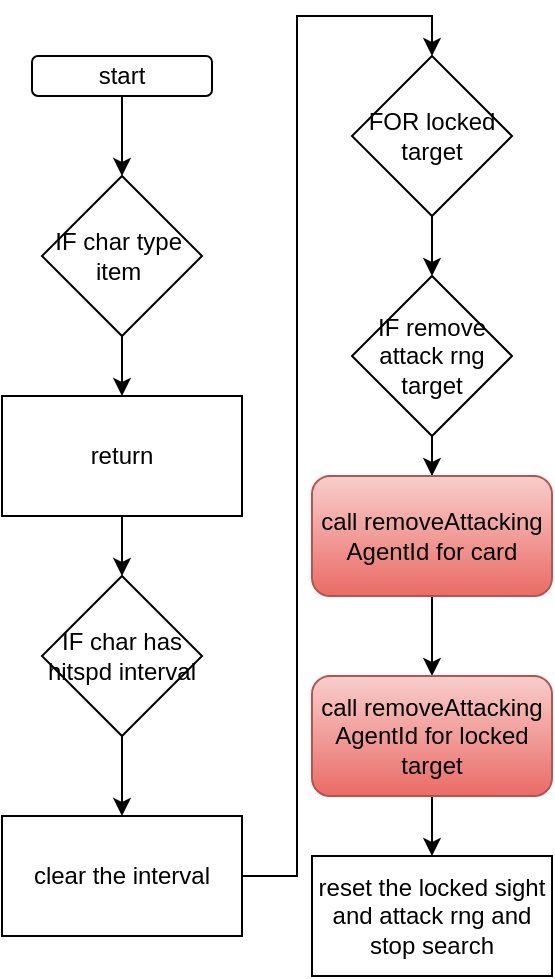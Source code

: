 <mxfile version="17.5.0" type="github">
  <diagram id="E4hHn8Vd6x_6y-gNDKGy" name="Page-1">
    <mxGraphModel dx="1038" dy="579" grid="1" gridSize="10" guides="1" tooltips="1" connect="1" arrows="1" fold="1" page="1" pageScale="1" pageWidth="850" pageHeight="1100" math="0" shadow="0">
      <root>
        <mxCell id="0" />
        <mxCell id="1" parent="0" />
        <mxCell id="kTDRthvxwM3mhpwc_BL1-3" value="" style="edgeStyle=orthogonalEdgeStyle;rounded=0;orthogonalLoop=1;jettySize=auto;html=1;" edge="1" parent="1" source="kTDRthvxwM3mhpwc_BL1-1" target="kTDRthvxwM3mhpwc_BL1-2">
          <mxGeometry relative="1" as="geometry" />
        </mxCell>
        <mxCell id="kTDRthvxwM3mhpwc_BL1-1" value="start" style="rounded=1;whiteSpace=wrap;html=1;" vertex="1" parent="1">
          <mxGeometry x="80" y="30" width="90" height="20" as="geometry" />
        </mxCell>
        <mxCell id="kTDRthvxwM3mhpwc_BL1-5" value="" style="edgeStyle=orthogonalEdgeStyle;rounded=0;orthogonalLoop=1;jettySize=auto;html=1;" edge="1" parent="1" source="kTDRthvxwM3mhpwc_BL1-2" target="kTDRthvxwM3mhpwc_BL1-4">
          <mxGeometry relative="1" as="geometry" />
        </mxCell>
        <mxCell id="kTDRthvxwM3mhpwc_BL1-2" value="IF char type&amp;nbsp;&lt;br&gt;item&amp;nbsp;" style="rhombus;whiteSpace=wrap;html=1;" vertex="1" parent="1">
          <mxGeometry x="85" y="90" width="80" height="80" as="geometry" />
        </mxCell>
        <mxCell id="kTDRthvxwM3mhpwc_BL1-7" value="" style="edgeStyle=orthogonalEdgeStyle;rounded=0;orthogonalLoop=1;jettySize=auto;html=1;" edge="1" parent="1" source="kTDRthvxwM3mhpwc_BL1-4" target="kTDRthvxwM3mhpwc_BL1-6">
          <mxGeometry relative="1" as="geometry" />
        </mxCell>
        <mxCell id="kTDRthvxwM3mhpwc_BL1-4" value="return" style="whiteSpace=wrap;html=1;" vertex="1" parent="1">
          <mxGeometry x="65" y="200" width="120" height="60" as="geometry" />
        </mxCell>
        <mxCell id="kTDRthvxwM3mhpwc_BL1-9" value="" style="edgeStyle=orthogonalEdgeStyle;rounded=0;orthogonalLoop=1;jettySize=auto;html=1;" edge="1" parent="1" source="kTDRthvxwM3mhpwc_BL1-6" target="kTDRthvxwM3mhpwc_BL1-8">
          <mxGeometry relative="1" as="geometry" />
        </mxCell>
        <mxCell id="kTDRthvxwM3mhpwc_BL1-6" value="IF char has hitspd interval" style="rhombus;whiteSpace=wrap;html=1;" vertex="1" parent="1">
          <mxGeometry x="85" y="290" width="80" height="80" as="geometry" />
        </mxCell>
        <mxCell id="kTDRthvxwM3mhpwc_BL1-11" style="edgeStyle=orthogonalEdgeStyle;rounded=0;orthogonalLoop=1;jettySize=auto;html=1;entryX=0.5;entryY=0;entryDx=0;entryDy=0;" edge="1" parent="1" source="kTDRthvxwM3mhpwc_BL1-8" target="kTDRthvxwM3mhpwc_BL1-10">
          <mxGeometry relative="1" as="geometry" />
        </mxCell>
        <mxCell id="kTDRthvxwM3mhpwc_BL1-8" value="clear the interval" style="whiteSpace=wrap;html=1;" vertex="1" parent="1">
          <mxGeometry x="65" y="410" width="120" height="60" as="geometry" />
        </mxCell>
        <mxCell id="kTDRthvxwM3mhpwc_BL1-13" value="" style="edgeStyle=orthogonalEdgeStyle;rounded=0;orthogonalLoop=1;jettySize=auto;html=1;" edge="1" parent="1" source="kTDRthvxwM3mhpwc_BL1-10" target="kTDRthvxwM3mhpwc_BL1-12">
          <mxGeometry relative="1" as="geometry" />
        </mxCell>
        <mxCell id="kTDRthvxwM3mhpwc_BL1-10" value="FOR locked target" style="rhombus;whiteSpace=wrap;html=1;" vertex="1" parent="1">
          <mxGeometry x="240" y="30" width="80" height="80" as="geometry" />
        </mxCell>
        <mxCell id="kTDRthvxwM3mhpwc_BL1-15" value="" style="edgeStyle=orthogonalEdgeStyle;rounded=0;orthogonalLoop=1;jettySize=auto;html=1;" edge="1" parent="1" source="kTDRthvxwM3mhpwc_BL1-12" target="kTDRthvxwM3mhpwc_BL1-14">
          <mxGeometry relative="1" as="geometry" />
        </mxCell>
        <mxCell id="kTDRthvxwM3mhpwc_BL1-12" value="IF remove attack rng target" style="rhombus;whiteSpace=wrap;html=1;" vertex="1" parent="1">
          <mxGeometry x="240" y="140" width="80" height="80" as="geometry" />
        </mxCell>
        <mxCell id="kTDRthvxwM3mhpwc_BL1-17" value="" style="edgeStyle=orthogonalEdgeStyle;rounded=0;orthogonalLoop=1;jettySize=auto;html=1;" edge="1" parent="1" source="kTDRthvxwM3mhpwc_BL1-14" target="kTDRthvxwM3mhpwc_BL1-16">
          <mxGeometry relative="1" as="geometry" />
        </mxCell>
        <mxCell id="kTDRthvxwM3mhpwc_BL1-14" value="call&amp;nbsp;removeAttacking&lt;br&gt;AgentId for card" style="rounded=1;whiteSpace=wrap;html=1;fillColor=#f8cecc;gradientColor=#ea6b66;strokeColor=#b85450;" vertex="1" parent="1">
          <mxGeometry x="220" y="240" width="120" height="60" as="geometry" />
        </mxCell>
        <mxCell id="kTDRthvxwM3mhpwc_BL1-19" value="" style="edgeStyle=orthogonalEdgeStyle;rounded=0;orthogonalLoop=1;jettySize=auto;html=1;" edge="1" parent="1" source="kTDRthvxwM3mhpwc_BL1-16" target="kTDRthvxwM3mhpwc_BL1-18">
          <mxGeometry relative="1" as="geometry" />
        </mxCell>
        <mxCell id="kTDRthvxwM3mhpwc_BL1-16" value="call&amp;nbsp;removeAttacking&lt;br&gt;AgentId for locked target" style="rounded=1;whiteSpace=wrap;html=1;fillColor=#f8cecc;gradientColor=#ea6b66;strokeColor=#b85450;" vertex="1" parent="1">
          <mxGeometry x="220" y="340" width="120" height="60" as="geometry" />
        </mxCell>
        <mxCell id="kTDRthvxwM3mhpwc_BL1-18" value="reset the locked sight and attack rng and stop search" style="rounded=0;whiteSpace=wrap;html=1;" vertex="1" parent="1">
          <mxGeometry x="220" y="430" width="120" height="60" as="geometry" />
        </mxCell>
      </root>
    </mxGraphModel>
  </diagram>
</mxfile>
